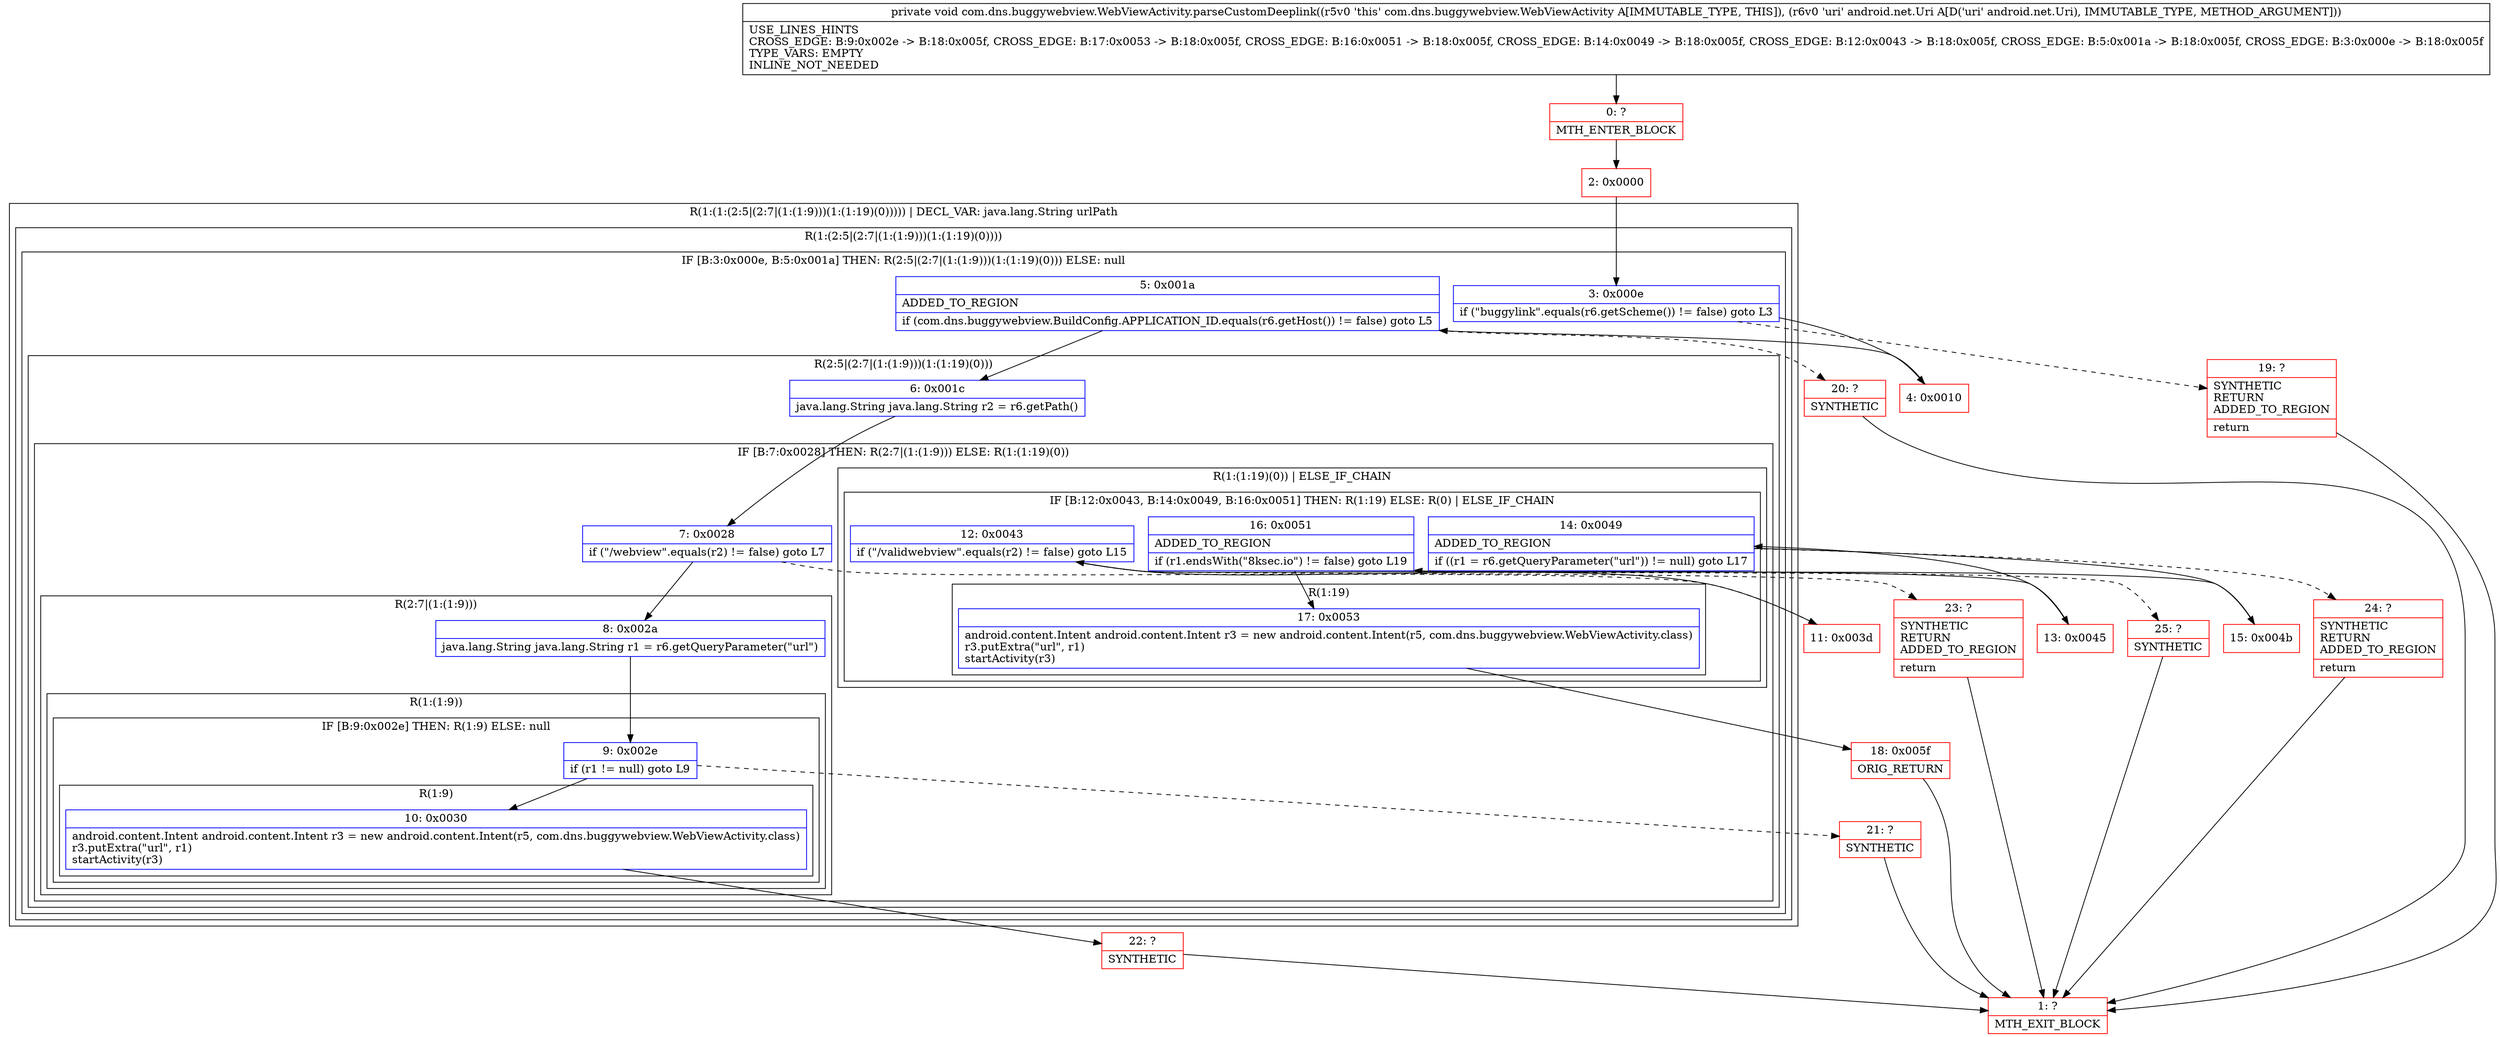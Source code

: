 digraph "CFG forcom.dns.buggywebview.WebViewActivity.parseCustomDeeplink(Landroid\/net\/Uri;)V" {
subgraph cluster_Region_2057062650 {
label = "R(1:(1:(2:5|(2:7|(1:(1:9)))(1:(1:19)(0))))) | DECL_VAR: java.lang.String urlPath\l";
node [shape=record,color=blue];
subgraph cluster_Region_1215485660 {
label = "R(1:(2:5|(2:7|(1:(1:9)))(1:(1:19)(0))))";
node [shape=record,color=blue];
subgraph cluster_IfRegion_283236754 {
label = "IF [B:3:0x000e, B:5:0x001a] THEN: R(2:5|(2:7|(1:(1:9)))(1:(1:19)(0))) ELSE: null";
node [shape=record,color=blue];
Node_3 [shape=record,label="{3\:\ 0x000e|if (\"buggylink\".equals(r6.getScheme()) != false) goto L3\l}"];
Node_5 [shape=record,label="{5\:\ 0x001a|ADDED_TO_REGION\l|if (com.dns.buggywebview.BuildConfig.APPLICATION_ID.equals(r6.getHost()) != false) goto L5\l}"];
subgraph cluster_Region_1045820444 {
label = "R(2:5|(2:7|(1:(1:9)))(1:(1:19)(0)))";
node [shape=record,color=blue];
Node_6 [shape=record,label="{6\:\ 0x001c|java.lang.String java.lang.String r2 = r6.getPath()\l}"];
subgraph cluster_IfRegion_1029365947 {
label = "IF [B:7:0x0028] THEN: R(2:7|(1:(1:9))) ELSE: R(1:(1:19)(0))";
node [shape=record,color=blue];
Node_7 [shape=record,label="{7\:\ 0x0028|if (\"\/webview\".equals(r2) != false) goto L7\l}"];
subgraph cluster_Region_1544260454 {
label = "R(2:7|(1:(1:9)))";
node [shape=record,color=blue];
Node_8 [shape=record,label="{8\:\ 0x002a|java.lang.String java.lang.String r1 = r6.getQueryParameter(\"url\")\l}"];
subgraph cluster_Region_1501155968 {
label = "R(1:(1:9))";
node [shape=record,color=blue];
subgraph cluster_IfRegion_918484836 {
label = "IF [B:9:0x002e] THEN: R(1:9) ELSE: null";
node [shape=record,color=blue];
Node_9 [shape=record,label="{9\:\ 0x002e|if (r1 != null) goto L9\l}"];
subgraph cluster_Region_214014062 {
label = "R(1:9)";
node [shape=record,color=blue];
Node_10 [shape=record,label="{10\:\ 0x0030|android.content.Intent android.content.Intent r3 = new android.content.Intent(r5, com.dns.buggywebview.WebViewActivity.class)\lr3.putExtra(\"url\", r1)\lstartActivity(r3)\l}"];
}
}
}
}
subgraph cluster_Region_1102748365 {
label = "R(1:(1:19)(0)) | ELSE_IF_CHAIN\l";
node [shape=record,color=blue];
subgraph cluster_IfRegion_199631985 {
label = "IF [B:12:0x0043, B:14:0x0049, B:16:0x0051] THEN: R(1:19) ELSE: R(0) | ELSE_IF_CHAIN\l";
node [shape=record,color=blue];
Node_12 [shape=record,label="{12\:\ 0x0043|if (\"\/validwebview\".equals(r2) != false) goto L15\l}"];
Node_14 [shape=record,label="{14\:\ 0x0049|ADDED_TO_REGION\l|if ((r1 = r6.getQueryParameter(\"url\")) != null) goto L17\l}"];
Node_16 [shape=record,label="{16\:\ 0x0051|ADDED_TO_REGION\l|if (r1.endsWith(\"8ksec.io\") != false) goto L19\l}"];
subgraph cluster_Region_1299145667 {
label = "R(1:19)";
node [shape=record,color=blue];
Node_17 [shape=record,label="{17\:\ 0x0053|android.content.Intent android.content.Intent r3 = new android.content.Intent(r5, com.dns.buggywebview.WebViewActivity.class)\lr3.putExtra(\"url\", r1)\lstartActivity(r3)\l}"];
}
subgraph cluster_Region_530604048 {
label = "R(0)";
node [shape=record,color=blue];
}
}
}
}
}
}
}
}
Node_0 [shape=record,color=red,label="{0\:\ ?|MTH_ENTER_BLOCK\l}"];
Node_2 [shape=record,color=red,label="{2\:\ 0x0000}"];
Node_4 [shape=record,color=red,label="{4\:\ 0x0010}"];
Node_22 [shape=record,color=red,label="{22\:\ ?|SYNTHETIC\l}"];
Node_1 [shape=record,color=red,label="{1\:\ ?|MTH_EXIT_BLOCK\l}"];
Node_21 [shape=record,color=red,label="{21\:\ ?|SYNTHETIC\l}"];
Node_11 [shape=record,color=red,label="{11\:\ 0x003d}"];
Node_13 [shape=record,color=red,label="{13\:\ 0x0045}"];
Node_15 [shape=record,color=red,label="{15\:\ 0x004b}"];
Node_18 [shape=record,color=red,label="{18\:\ 0x005f|ORIG_RETURN\l}"];
Node_25 [shape=record,color=red,label="{25\:\ ?|SYNTHETIC\l}"];
Node_24 [shape=record,color=red,label="{24\:\ ?|SYNTHETIC\lRETURN\lADDED_TO_REGION\l|return\l}"];
Node_23 [shape=record,color=red,label="{23\:\ ?|SYNTHETIC\lRETURN\lADDED_TO_REGION\l|return\l}"];
Node_20 [shape=record,color=red,label="{20\:\ ?|SYNTHETIC\l}"];
Node_19 [shape=record,color=red,label="{19\:\ ?|SYNTHETIC\lRETURN\lADDED_TO_REGION\l|return\l}"];
MethodNode[shape=record,label="{private void com.dns.buggywebview.WebViewActivity.parseCustomDeeplink((r5v0 'this' com.dns.buggywebview.WebViewActivity A[IMMUTABLE_TYPE, THIS]), (r6v0 'uri' android.net.Uri A[D('uri' android.net.Uri), IMMUTABLE_TYPE, METHOD_ARGUMENT]))  | USE_LINES_HINTS\lCROSS_EDGE: B:9:0x002e \-\> B:18:0x005f, CROSS_EDGE: B:17:0x0053 \-\> B:18:0x005f, CROSS_EDGE: B:16:0x0051 \-\> B:18:0x005f, CROSS_EDGE: B:14:0x0049 \-\> B:18:0x005f, CROSS_EDGE: B:12:0x0043 \-\> B:18:0x005f, CROSS_EDGE: B:5:0x001a \-\> B:18:0x005f, CROSS_EDGE: B:3:0x000e \-\> B:18:0x005f\lTYPE_VARS: EMPTY\lINLINE_NOT_NEEDED\l}"];
MethodNode -> Node_0;Node_3 -> Node_4;
Node_3 -> Node_19[style=dashed];
Node_5 -> Node_6;
Node_5 -> Node_20[style=dashed];
Node_6 -> Node_7;
Node_7 -> Node_8;
Node_7 -> Node_11[style=dashed];
Node_8 -> Node_9;
Node_9 -> Node_10;
Node_9 -> Node_21[style=dashed];
Node_10 -> Node_22;
Node_12 -> Node_13;
Node_12 -> Node_23[style=dashed];
Node_14 -> Node_15;
Node_14 -> Node_24[style=dashed];
Node_16 -> Node_17;
Node_16 -> Node_25[style=dashed];
Node_17 -> Node_18;
Node_0 -> Node_2;
Node_2 -> Node_3;
Node_4 -> Node_5;
Node_22 -> Node_1;
Node_21 -> Node_1;
Node_11 -> Node_12;
Node_13 -> Node_14;
Node_15 -> Node_16;
Node_18 -> Node_1;
Node_25 -> Node_1;
Node_24 -> Node_1;
Node_23 -> Node_1;
Node_20 -> Node_1;
Node_19 -> Node_1;
}

